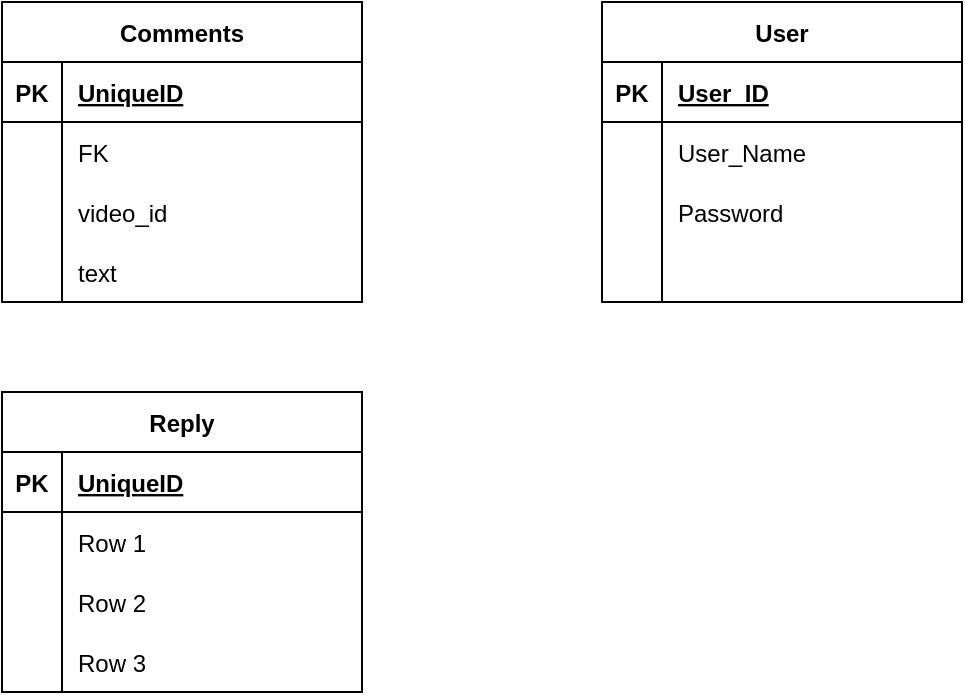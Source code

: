 <mxfile version="20.8.10" type="device"><diagram name="Page-1" id="hieDmu5xT1ag2rD6EIjV"><mxGraphModel dx="954" dy="717" grid="1" gridSize="10" guides="1" tooltips="1" connect="1" arrows="1" fold="1" page="1" pageScale="1" pageWidth="850" pageHeight="1100" math="0" shadow="0"><root><mxCell id="0"/><mxCell id="1" parent="0"/><mxCell id="vkRwcA2sHF5tKF-X_CYR-1" value="Comments" style="shape=table;startSize=30;container=1;collapsible=1;childLayout=tableLayout;fixedRows=1;rowLines=0;fontStyle=1;align=center;resizeLast=1;" vertex="1" parent="1"><mxGeometry x="100" y="280" width="180" height="150" as="geometry"/></mxCell><mxCell id="vkRwcA2sHF5tKF-X_CYR-2" value="" style="shape=tableRow;horizontal=0;startSize=0;swimlaneHead=0;swimlaneBody=0;fillColor=none;collapsible=0;dropTarget=0;points=[[0,0.5],[1,0.5]];portConstraint=eastwest;top=0;left=0;right=0;bottom=1;" vertex="1" parent="vkRwcA2sHF5tKF-X_CYR-1"><mxGeometry y="30" width="180" height="30" as="geometry"/></mxCell><mxCell id="vkRwcA2sHF5tKF-X_CYR-3" value="PK" style="shape=partialRectangle;connectable=0;fillColor=none;top=0;left=0;bottom=0;right=0;fontStyle=1;overflow=hidden;" vertex="1" parent="vkRwcA2sHF5tKF-X_CYR-2"><mxGeometry width="30" height="30" as="geometry"><mxRectangle width="30" height="30" as="alternateBounds"/></mxGeometry></mxCell><mxCell id="vkRwcA2sHF5tKF-X_CYR-4" value="UniqueID" style="shape=partialRectangle;connectable=0;fillColor=none;top=0;left=0;bottom=0;right=0;align=left;spacingLeft=6;fontStyle=5;overflow=hidden;" vertex="1" parent="vkRwcA2sHF5tKF-X_CYR-2"><mxGeometry x="30" width="150" height="30" as="geometry"><mxRectangle width="150" height="30" as="alternateBounds"/></mxGeometry></mxCell><mxCell id="vkRwcA2sHF5tKF-X_CYR-5" value="" style="shape=tableRow;horizontal=0;startSize=0;swimlaneHead=0;swimlaneBody=0;fillColor=none;collapsible=0;dropTarget=0;points=[[0,0.5],[1,0.5]];portConstraint=eastwest;top=0;left=0;right=0;bottom=0;" vertex="1" parent="vkRwcA2sHF5tKF-X_CYR-1"><mxGeometry y="60" width="180" height="30" as="geometry"/></mxCell><mxCell id="vkRwcA2sHF5tKF-X_CYR-6" value="" style="shape=partialRectangle;connectable=0;fillColor=none;top=0;left=0;bottom=0;right=0;editable=1;overflow=hidden;" vertex="1" parent="vkRwcA2sHF5tKF-X_CYR-5"><mxGeometry width="30" height="30" as="geometry"><mxRectangle width="30" height="30" as="alternateBounds"/></mxGeometry></mxCell><mxCell id="vkRwcA2sHF5tKF-X_CYR-7" value="FK" style="shape=partialRectangle;connectable=0;fillColor=none;top=0;left=0;bottom=0;right=0;align=left;spacingLeft=6;overflow=hidden;" vertex="1" parent="vkRwcA2sHF5tKF-X_CYR-5"><mxGeometry x="30" width="150" height="30" as="geometry"><mxRectangle width="150" height="30" as="alternateBounds"/></mxGeometry></mxCell><mxCell id="vkRwcA2sHF5tKF-X_CYR-8" value="" style="shape=tableRow;horizontal=0;startSize=0;swimlaneHead=0;swimlaneBody=0;fillColor=none;collapsible=0;dropTarget=0;points=[[0,0.5],[1,0.5]];portConstraint=eastwest;top=0;left=0;right=0;bottom=0;" vertex="1" parent="vkRwcA2sHF5tKF-X_CYR-1"><mxGeometry y="90" width="180" height="30" as="geometry"/></mxCell><mxCell id="vkRwcA2sHF5tKF-X_CYR-9" value="" style="shape=partialRectangle;connectable=0;fillColor=none;top=0;left=0;bottom=0;right=0;editable=1;overflow=hidden;" vertex="1" parent="vkRwcA2sHF5tKF-X_CYR-8"><mxGeometry width="30" height="30" as="geometry"><mxRectangle width="30" height="30" as="alternateBounds"/></mxGeometry></mxCell><mxCell id="vkRwcA2sHF5tKF-X_CYR-10" value="video_id" style="shape=partialRectangle;connectable=0;fillColor=none;top=0;left=0;bottom=0;right=0;align=left;spacingLeft=6;overflow=hidden;" vertex="1" parent="vkRwcA2sHF5tKF-X_CYR-8"><mxGeometry x="30" width="150" height="30" as="geometry"><mxRectangle width="150" height="30" as="alternateBounds"/></mxGeometry></mxCell><mxCell id="vkRwcA2sHF5tKF-X_CYR-11" value="" style="shape=tableRow;horizontal=0;startSize=0;swimlaneHead=0;swimlaneBody=0;fillColor=none;collapsible=0;dropTarget=0;points=[[0,0.5],[1,0.5]];portConstraint=eastwest;top=0;left=0;right=0;bottom=0;" vertex="1" parent="vkRwcA2sHF5tKF-X_CYR-1"><mxGeometry y="120" width="180" height="30" as="geometry"/></mxCell><mxCell id="vkRwcA2sHF5tKF-X_CYR-12" value="" style="shape=partialRectangle;connectable=0;fillColor=none;top=0;left=0;bottom=0;right=0;editable=1;overflow=hidden;" vertex="1" parent="vkRwcA2sHF5tKF-X_CYR-11"><mxGeometry width="30" height="30" as="geometry"><mxRectangle width="30" height="30" as="alternateBounds"/></mxGeometry></mxCell><mxCell id="vkRwcA2sHF5tKF-X_CYR-13" value="text" style="shape=partialRectangle;connectable=0;fillColor=none;top=0;left=0;bottom=0;right=0;align=left;spacingLeft=6;overflow=hidden;" vertex="1" parent="vkRwcA2sHF5tKF-X_CYR-11"><mxGeometry x="30" width="150" height="30" as="geometry"><mxRectangle width="150" height="30" as="alternateBounds"/></mxGeometry></mxCell><mxCell id="vkRwcA2sHF5tKF-X_CYR-14" value="Reply" style="shape=table;startSize=30;container=1;collapsible=1;childLayout=tableLayout;fixedRows=1;rowLines=0;fontStyle=1;align=center;resizeLast=1;" vertex="1" parent="1"><mxGeometry x="100" y="475" width="180" height="150" as="geometry"/></mxCell><mxCell id="vkRwcA2sHF5tKF-X_CYR-15" value="" style="shape=tableRow;horizontal=0;startSize=0;swimlaneHead=0;swimlaneBody=0;fillColor=none;collapsible=0;dropTarget=0;points=[[0,0.5],[1,0.5]];portConstraint=eastwest;top=0;left=0;right=0;bottom=1;" vertex="1" parent="vkRwcA2sHF5tKF-X_CYR-14"><mxGeometry y="30" width="180" height="30" as="geometry"/></mxCell><mxCell id="vkRwcA2sHF5tKF-X_CYR-16" value="PK" style="shape=partialRectangle;connectable=0;fillColor=none;top=0;left=0;bottom=0;right=0;fontStyle=1;overflow=hidden;" vertex="1" parent="vkRwcA2sHF5tKF-X_CYR-15"><mxGeometry width="30" height="30" as="geometry"><mxRectangle width="30" height="30" as="alternateBounds"/></mxGeometry></mxCell><mxCell id="vkRwcA2sHF5tKF-X_CYR-17" value="UniqueID" style="shape=partialRectangle;connectable=0;fillColor=none;top=0;left=0;bottom=0;right=0;align=left;spacingLeft=6;fontStyle=5;overflow=hidden;" vertex="1" parent="vkRwcA2sHF5tKF-X_CYR-15"><mxGeometry x="30" width="150" height="30" as="geometry"><mxRectangle width="150" height="30" as="alternateBounds"/></mxGeometry></mxCell><mxCell id="vkRwcA2sHF5tKF-X_CYR-18" value="" style="shape=tableRow;horizontal=0;startSize=0;swimlaneHead=0;swimlaneBody=0;fillColor=none;collapsible=0;dropTarget=0;points=[[0,0.5],[1,0.5]];portConstraint=eastwest;top=0;left=0;right=0;bottom=0;" vertex="1" parent="vkRwcA2sHF5tKF-X_CYR-14"><mxGeometry y="60" width="180" height="30" as="geometry"/></mxCell><mxCell id="vkRwcA2sHF5tKF-X_CYR-19" value="" style="shape=partialRectangle;connectable=0;fillColor=none;top=0;left=0;bottom=0;right=0;editable=1;overflow=hidden;" vertex="1" parent="vkRwcA2sHF5tKF-X_CYR-18"><mxGeometry width="30" height="30" as="geometry"><mxRectangle width="30" height="30" as="alternateBounds"/></mxGeometry></mxCell><mxCell id="vkRwcA2sHF5tKF-X_CYR-20" value="Row 1" style="shape=partialRectangle;connectable=0;fillColor=none;top=0;left=0;bottom=0;right=0;align=left;spacingLeft=6;overflow=hidden;" vertex="1" parent="vkRwcA2sHF5tKF-X_CYR-18"><mxGeometry x="30" width="150" height="30" as="geometry"><mxRectangle width="150" height="30" as="alternateBounds"/></mxGeometry></mxCell><mxCell id="vkRwcA2sHF5tKF-X_CYR-21" value="" style="shape=tableRow;horizontal=0;startSize=0;swimlaneHead=0;swimlaneBody=0;fillColor=none;collapsible=0;dropTarget=0;points=[[0,0.5],[1,0.5]];portConstraint=eastwest;top=0;left=0;right=0;bottom=0;" vertex="1" parent="vkRwcA2sHF5tKF-X_CYR-14"><mxGeometry y="90" width="180" height="30" as="geometry"/></mxCell><mxCell id="vkRwcA2sHF5tKF-X_CYR-22" value="" style="shape=partialRectangle;connectable=0;fillColor=none;top=0;left=0;bottom=0;right=0;editable=1;overflow=hidden;" vertex="1" parent="vkRwcA2sHF5tKF-X_CYR-21"><mxGeometry width="30" height="30" as="geometry"><mxRectangle width="30" height="30" as="alternateBounds"/></mxGeometry></mxCell><mxCell id="vkRwcA2sHF5tKF-X_CYR-23" value="Row 2" style="shape=partialRectangle;connectable=0;fillColor=none;top=0;left=0;bottom=0;right=0;align=left;spacingLeft=6;overflow=hidden;" vertex="1" parent="vkRwcA2sHF5tKF-X_CYR-21"><mxGeometry x="30" width="150" height="30" as="geometry"><mxRectangle width="150" height="30" as="alternateBounds"/></mxGeometry></mxCell><mxCell id="vkRwcA2sHF5tKF-X_CYR-24" value="" style="shape=tableRow;horizontal=0;startSize=0;swimlaneHead=0;swimlaneBody=0;fillColor=none;collapsible=0;dropTarget=0;points=[[0,0.5],[1,0.5]];portConstraint=eastwest;top=0;left=0;right=0;bottom=0;" vertex="1" parent="vkRwcA2sHF5tKF-X_CYR-14"><mxGeometry y="120" width="180" height="30" as="geometry"/></mxCell><mxCell id="vkRwcA2sHF5tKF-X_CYR-25" value="" style="shape=partialRectangle;connectable=0;fillColor=none;top=0;left=0;bottom=0;right=0;editable=1;overflow=hidden;" vertex="1" parent="vkRwcA2sHF5tKF-X_CYR-24"><mxGeometry width="30" height="30" as="geometry"><mxRectangle width="30" height="30" as="alternateBounds"/></mxGeometry></mxCell><mxCell id="vkRwcA2sHF5tKF-X_CYR-26" value="Row 3" style="shape=partialRectangle;connectable=0;fillColor=none;top=0;left=0;bottom=0;right=0;align=left;spacingLeft=6;overflow=hidden;" vertex="1" parent="vkRwcA2sHF5tKF-X_CYR-24"><mxGeometry x="30" width="150" height="30" as="geometry"><mxRectangle width="150" height="30" as="alternateBounds"/></mxGeometry></mxCell><mxCell id="vkRwcA2sHF5tKF-X_CYR-27" value="User" style="shape=table;startSize=30;container=1;collapsible=1;childLayout=tableLayout;fixedRows=1;rowLines=0;fontStyle=1;align=center;resizeLast=1;" vertex="1" parent="1"><mxGeometry x="400" y="280" width="180" height="150" as="geometry"/></mxCell><mxCell id="vkRwcA2sHF5tKF-X_CYR-28" value="" style="shape=tableRow;horizontal=0;startSize=0;swimlaneHead=0;swimlaneBody=0;fillColor=none;collapsible=0;dropTarget=0;points=[[0,0.5],[1,0.5]];portConstraint=eastwest;top=0;left=0;right=0;bottom=1;" vertex="1" parent="vkRwcA2sHF5tKF-X_CYR-27"><mxGeometry y="30" width="180" height="30" as="geometry"/></mxCell><mxCell id="vkRwcA2sHF5tKF-X_CYR-29" value="PK" style="shape=partialRectangle;connectable=0;fillColor=none;top=0;left=0;bottom=0;right=0;fontStyle=1;overflow=hidden;" vertex="1" parent="vkRwcA2sHF5tKF-X_CYR-28"><mxGeometry width="30" height="30" as="geometry"><mxRectangle width="30" height="30" as="alternateBounds"/></mxGeometry></mxCell><mxCell id="vkRwcA2sHF5tKF-X_CYR-30" value="User_ID" style="shape=partialRectangle;connectable=0;fillColor=none;top=0;left=0;bottom=0;right=0;align=left;spacingLeft=6;fontStyle=5;overflow=hidden;" vertex="1" parent="vkRwcA2sHF5tKF-X_CYR-28"><mxGeometry x="30" width="150" height="30" as="geometry"><mxRectangle width="150" height="30" as="alternateBounds"/></mxGeometry></mxCell><mxCell id="vkRwcA2sHF5tKF-X_CYR-31" value="" style="shape=tableRow;horizontal=0;startSize=0;swimlaneHead=0;swimlaneBody=0;fillColor=none;collapsible=0;dropTarget=0;points=[[0,0.5],[1,0.5]];portConstraint=eastwest;top=0;left=0;right=0;bottom=0;" vertex="1" parent="vkRwcA2sHF5tKF-X_CYR-27"><mxGeometry y="60" width="180" height="30" as="geometry"/></mxCell><mxCell id="vkRwcA2sHF5tKF-X_CYR-32" value="" style="shape=partialRectangle;connectable=0;fillColor=none;top=0;left=0;bottom=0;right=0;editable=1;overflow=hidden;" vertex="1" parent="vkRwcA2sHF5tKF-X_CYR-31"><mxGeometry width="30" height="30" as="geometry"><mxRectangle width="30" height="30" as="alternateBounds"/></mxGeometry></mxCell><mxCell id="vkRwcA2sHF5tKF-X_CYR-33" value="User_Name" style="shape=partialRectangle;connectable=0;fillColor=none;top=0;left=0;bottom=0;right=0;align=left;spacingLeft=6;overflow=hidden;" vertex="1" parent="vkRwcA2sHF5tKF-X_CYR-31"><mxGeometry x="30" width="150" height="30" as="geometry"><mxRectangle width="150" height="30" as="alternateBounds"/></mxGeometry></mxCell><mxCell id="vkRwcA2sHF5tKF-X_CYR-34" value="" style="shape=tableRow;horizontal=0;startSize=0;swimlaneHead=0;swimlaneBody=0;fillColor=none;collapsible=0;dropTarget=0;points=[[0,0.5],[1,0.5]];portConstraint=eastwest;top=0;left=0;right=0;bottom=0;" vertex="1" parent="vkRwcA2sHF5tKF-X_CYR-27"><mxGeometry y="90" width="180" height="30" as="geometry"/></mxCell><mxCell id="vkRwcA2sHF5tKF-X_CYR-35" value="" style="shape=partialRectangle;connectable=0;fillColor=none;top=0;left=0;bottom=0;right=0;editable=1;overflow=hidden;" vertex="1" parent="vkRwcA2sHF5tKF-X_CYR-34"><mxGeometry width="30" height="30" as="geometry"><mxRectangle width="30" height="30" as="alternateBounds"/></mxGeometry></mxCell><mxCell id="vkRwcA2sHF5tKF-X_CYR-36" value="Password" style="shape=partialRectangle;connectable=0;fillColor=none;top=0;left=0;bottom=0;right=0;align=left;spacingLeft=6;overflow=hidden;" vertex="1" parent="vkRwcA2sHF5tKF-X_CYR-34"><mxGeometry x="30" width="150" height="30" as="geometry"><mxRectangle width="150" height="30" as="alternateBounds"/></mxGeometry></mxCell><mxCell id="vkRwcA2sHF5tKF-X_CYR-37" value="" style="shape=tableRow;horizontal=0;startSize=0;swimlaneHead=0;swimlaneBody=0;fillColor=none;collapsible=0;dropTarget=0;points=[[0,0.5],[1,0.5]];portConstraint=eastwest;top=0;left=0;right=0;bottom=0;" vertex="1" parent="vkRwcA2sHF5tKF-X_CYR-27"><mxGeometry y="120" width="180" height="30" as="geometry"/></mxCell><mxCell id="vkRwcA2sHF5tKF-X_CYR-38" value="" style="shape=partialRectangle;connectable=0;fillColor=none;top=0;left=0;bottom=0;right=0;editable=1;overflow=hidden;" vertex="1" parent="vkRwcA2sHF5tKF-X_CYR-37"><mxGeometry width="30" height="30" as="geometry"><mxRectangle width="30" height="30" as="alternateBounds"/></mxGeometry></mxCell><mxCell id="vkRwcA2sHF5tKF-X_CYR-39" value="" style="shape=partialRectangle;connectable=0;fillColor=none;top=0;left=0;bottom=0;right=0;align=left;spacingLeft=6;overflow=hidden;" vertex="1" parent="vkRwcA2sHF5tKF-X_CYR-37"><mxGeometry x="30" width="150" height="30" as="geometry"><mxRectangle width="150" height="30" as="alternateBounds"/></mxGeometry></mxCell></root></mxGraphModel></diagram></mxfile>